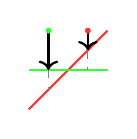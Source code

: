 \begin{tikzpicture}[]
  \draw [red!80,thick] (0, 0) -- (1, 1);
  \draw [green!80,thick] (0, 0.5) -- (1, 0.5);

  \draw [black, ->, thick] (0.25, 1) -- (0.25, 0.5);
  \draw [black, dashed, thin, gray] (0.25, 0.5) -- (0.25, 0.25);

  \draw [black, ->, thick] (0.75, 1) -- (0.75, 0.75);
  \draw [black, dashed, thin, gray] (0.75, 0.75) -- (0.75, 0.5);

  \draw [draw=red!80, fill=red!80] (0.75, 1) circle (0.03);
  \draw [draw=green!80, fill=green!80] (0.25, 1) circle (0.03);
\end{tikzpicture}
